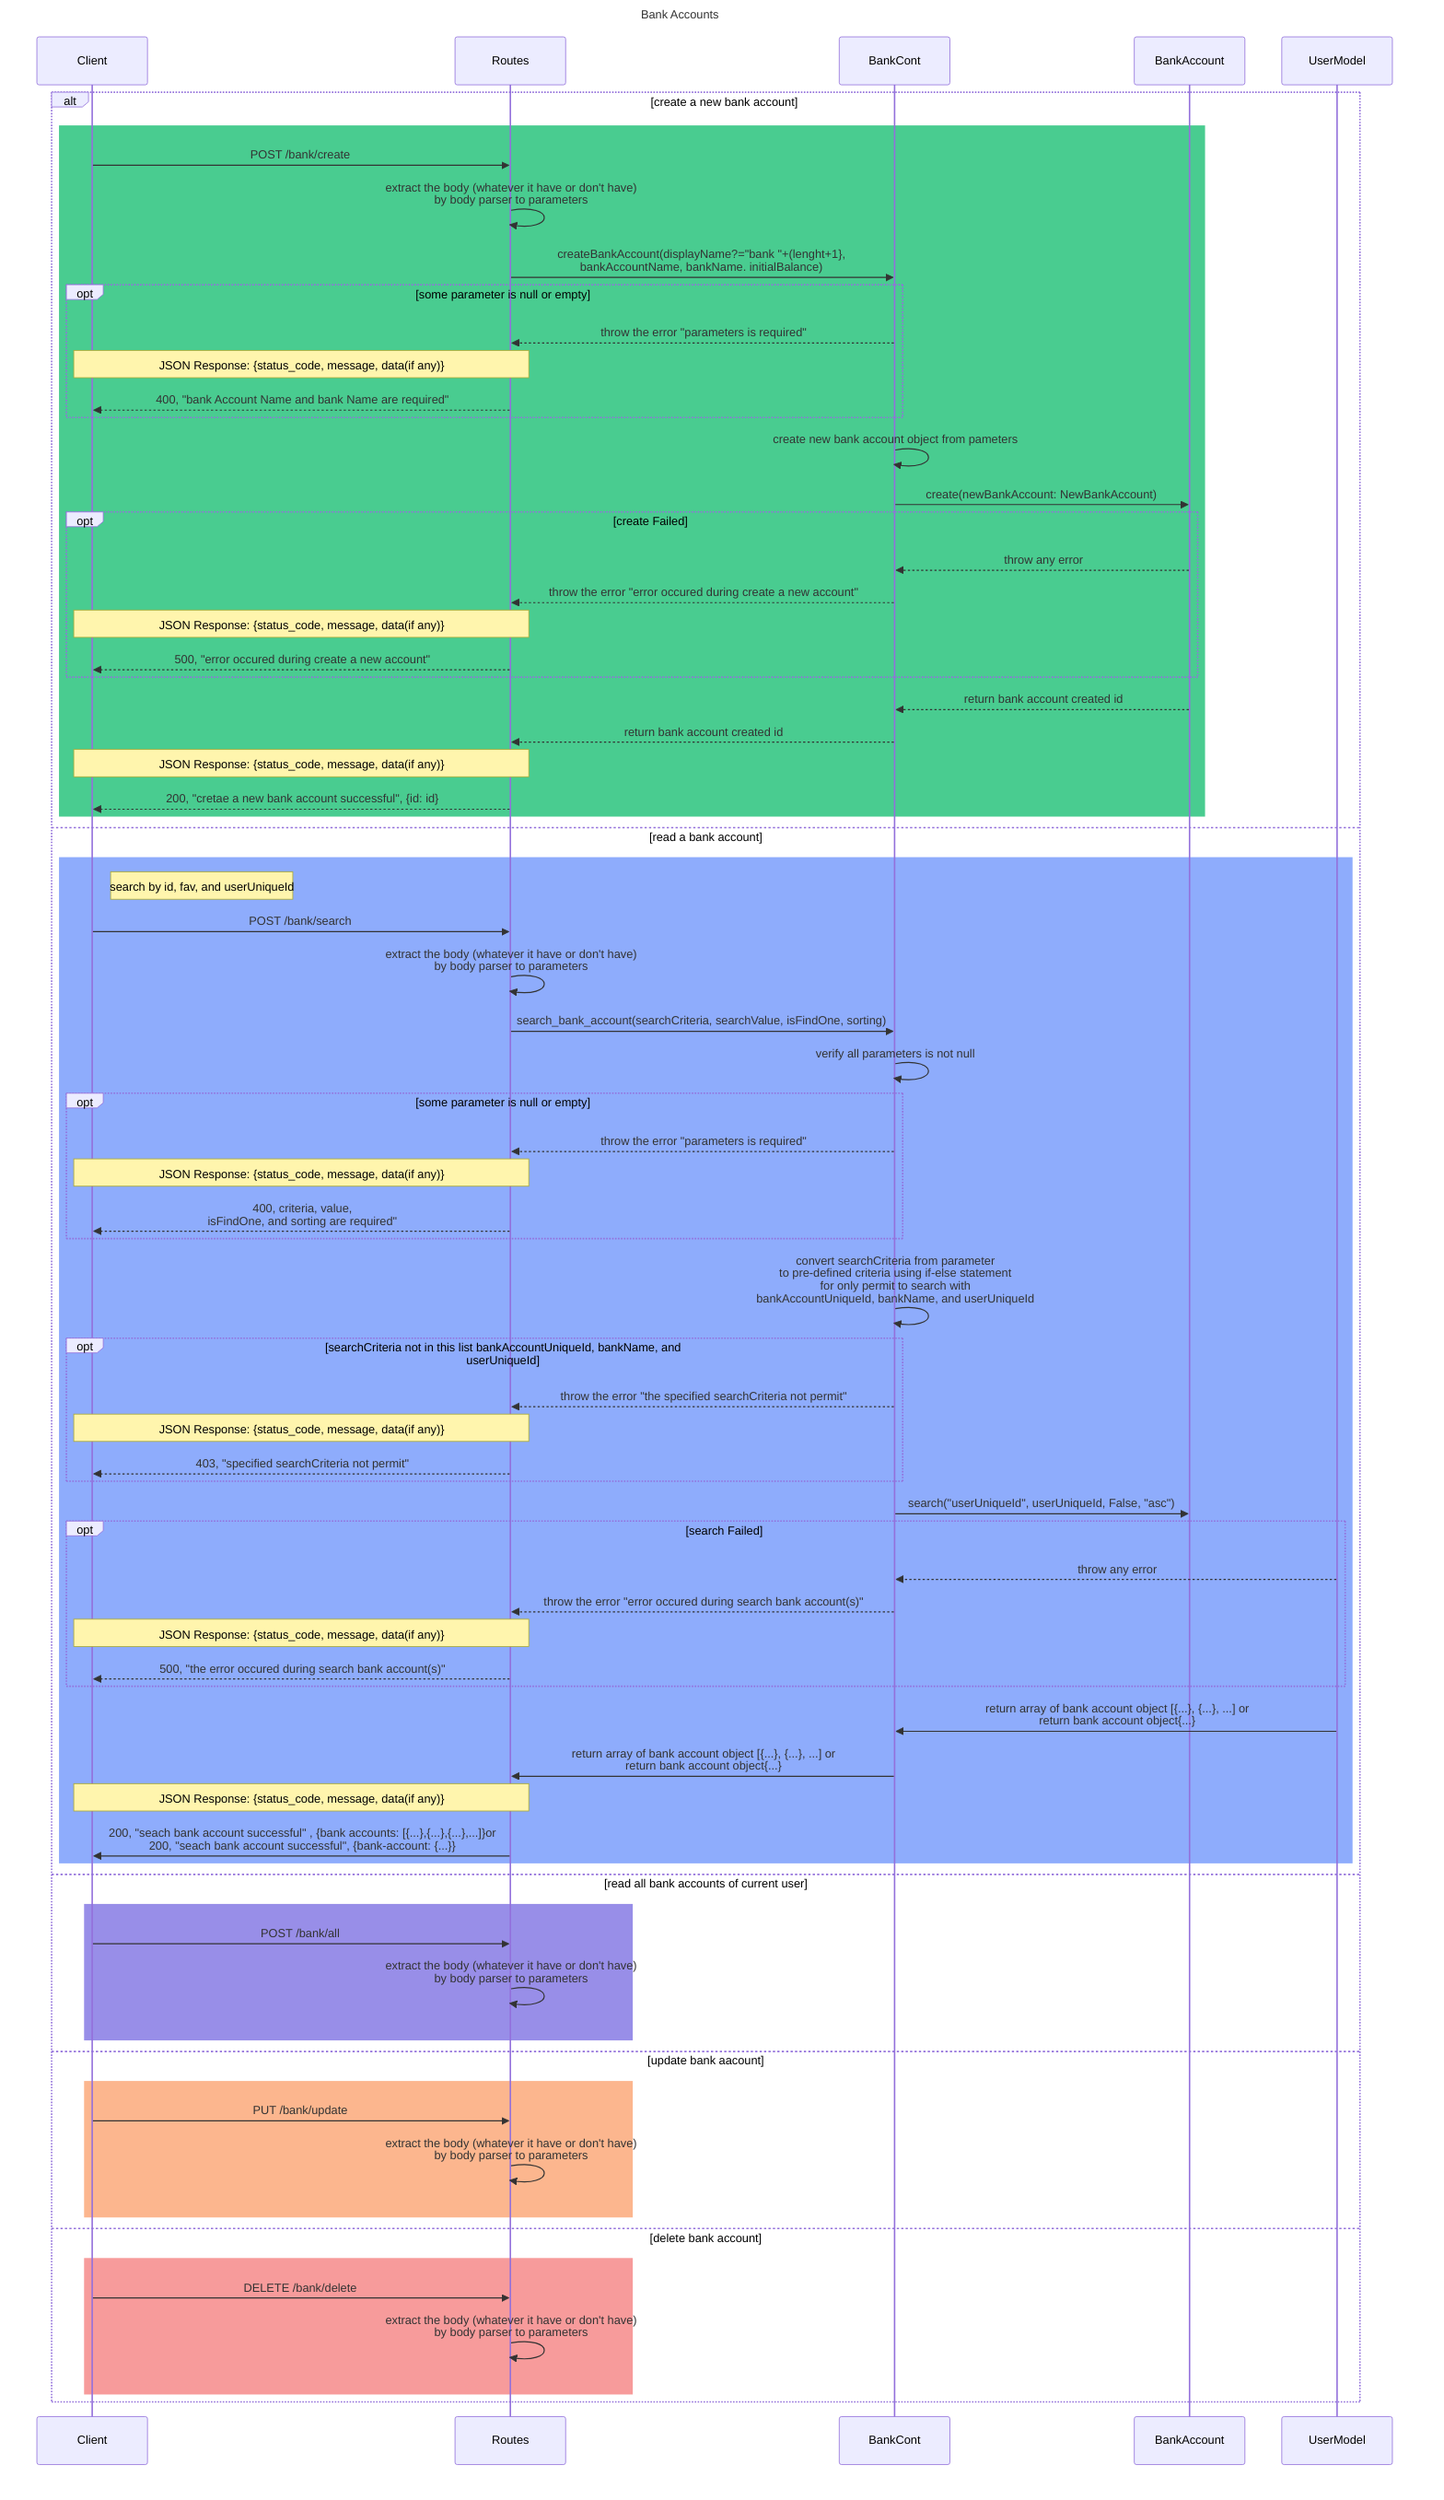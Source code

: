 sequenceDiagram
    title Bank Accounts
    participant Client
    participant Routes
    participant BankCont as BankCont
    participant Bank as BankAccount

    alt create a new bank account
        rect rgb(73,204,144)
            Client->>Routes: POST /bank/create
            Routes->>Routes: extract the body (whatever it have or don't have)<br> by body parser to parameters
            Routes->>BankCont: createBankAccount(displayName?="bank "+(lenght+1},<br>bankAccountName, bankName. initialBalance) 
            opt some parameter is null or empty
                BankCont-->>Routes: throw the error "parameters is required"
                Note over Routes,Client: JSON Response: {status_code, message, data(if any)}
                Routes-->>Client: 400, "bank Account Name and bank Name are required"
            end
            BankCont->>BankCont: create new bank account object from pameters
            BankCont->>Bank: create(newBankAccount: NewBankAccount)
            opt create Failed
                Bank-->>BankCont: throw any error
                BankCont-->>Routes: throw the error "error occured during create a new account"
                Note over Routes,Client: JSON Response: {status_code, message, data(if any)}
                Routes-->>Client: 500, "error occured during create a new account"                
            end
            Bank-->>BankCont: return bank account created id
            BankCont-->>Routes: return bank account created id
            Note over Routes,Client: JSON Response: {status_code, message, data(if any)}
            Routes-->>Client: 200, "cretae a new bank account successful", {id: id}
        end
    else read a bank account
        rect rgb(142,172,252)
            Note right of Client: search by id, fav, and userUniqueId
            Client->>Routes: POST /bank/search
            Routes->>Routes: extract the body (whatever it have or don't have)<br> by body parser to parameters
            Routes->>BankCont: search_bank_account(searchCriteria, searchValue, isFindOne, sorting)
            BankCont->>BankCont: verify all parameters is not null
            opt some parameter is null or empty
                BankCont-->>Routes: throw the error "parameters is required"
                Note over Routes,Client: JSON Response: {status_code, message, data(if any)}
                Routes-->>Client: 400, criteria, value,<br> isFindOne, and sorting are required"
            end 
            BankCont->>BankCont: convert searchCriteria from parameter<br>to pre-defined criteria using if-else statement<br>for only permit to search with<br>bankAccountUniqueId, bankName, and userUniqueId
            opt searchCriteria not in this list bankAccountUniqueId, bankName, and userUniqueId
                BankCont-->>Routes: throw the error "the specified searchCriteria not permit"
                Note over Routes,Client: JSON Response: {status_code, message, data(if any)}
                Routes-->>Client: 403, "specified searchCriteria not permit"
            end
            BankCont->>Bank: search("userUniqueId", userUniqueId, False, "asc")
            opt search Failed
                UserModel-->>BankCont: throw any error
                BankCont-->>Routes: throw the error "error occured during search bank account(s)"
                Note over Routes,Client: JSON Response: {status_code, message, data(if any)}
                Routes-->>Client: 500, "the error occured during search bank account(s)"
            end
            UserModel->>BankCont: return array of bank account object [{...}, {...}, ...] or<br>return bank account object{...}
            BankCont->>Routes: return array of bank account object [{...}, {...}, ...] or<br>return bank account object{...}
            Note over Routes,Client: JSON Response: {status_code, message, data(if any)}
            Routes->>Client: 200, "seach bank account successful" , {bank accounts: [{...},{...},{...},...]}or<br>200, "seach bank account successful", {bank-account: {...}}
        end
    else read all bank accounts of current user
        rect rgb(152, 142, 232)
            Client->>Routes: POST /bank/all
            Routes->>Routes: extract the body (whatever it have or don't have)<br> by body parser to parameters
        end
    else update bank aacount
        rect rgb(252,182,142)
            Client->>Routes: PUT  /bank/update
            Routes->>Routes: extract the body (whatever it have or don't have)<br> by body parser to parameters
        end
    else delete bank account
        rect rgb(247,155,155)
            Client->>Routes: DELETE /bank/delete
            Routes->>Routes: extract the body (whatever it have or don't have)<br> by body parser to parameters
        end
    end